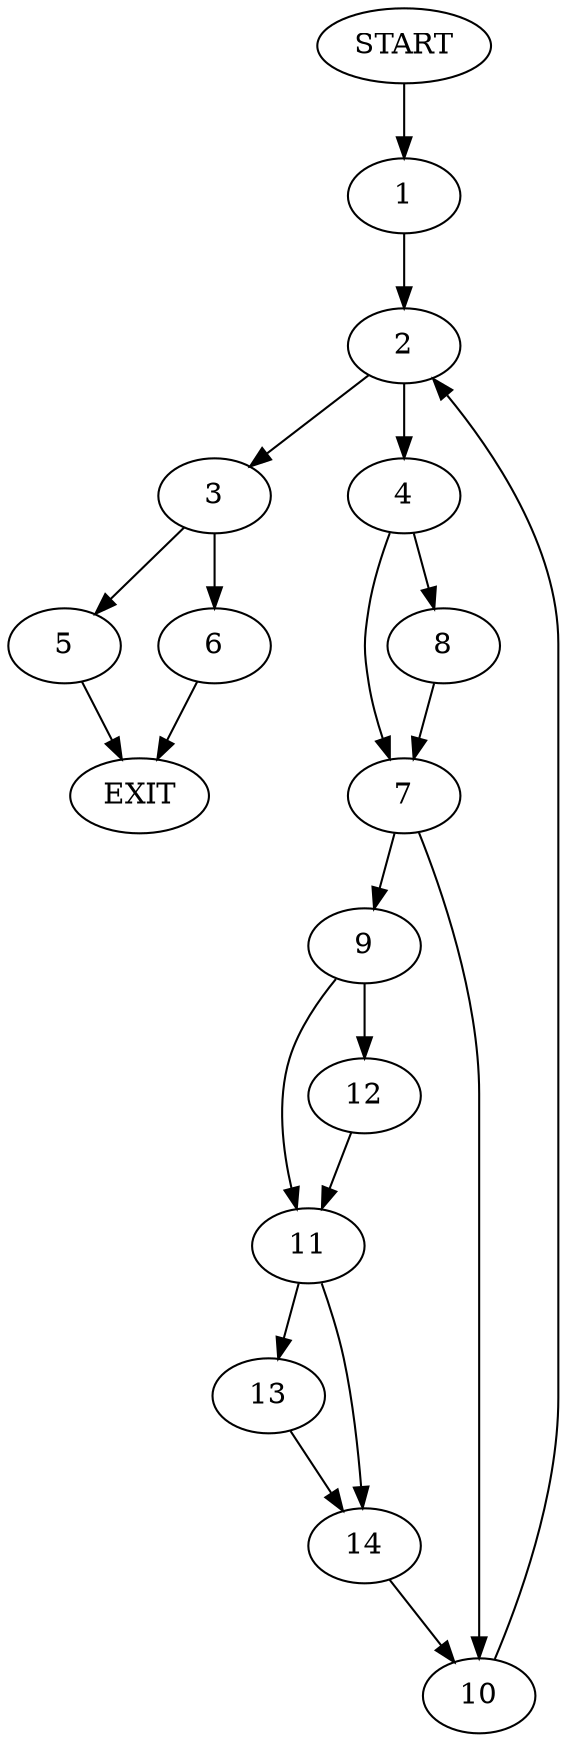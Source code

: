 digraph {
0 [label="START"]
15 [label="EXIT"]
0 -> 1
1 -> 2
2 -> 3
2 -> 4
3 -> 5
3 -> 6
4 -> 7
4 -> 8
8 -> 7
7 -> 9
7 -> 10
9 -> 11
9 -> 12
10 -> 2
12 -> 11
11 -> 13
11 -> 14
13 -> 14
14 -> 10
5 -> 15
6 -> 15
}
